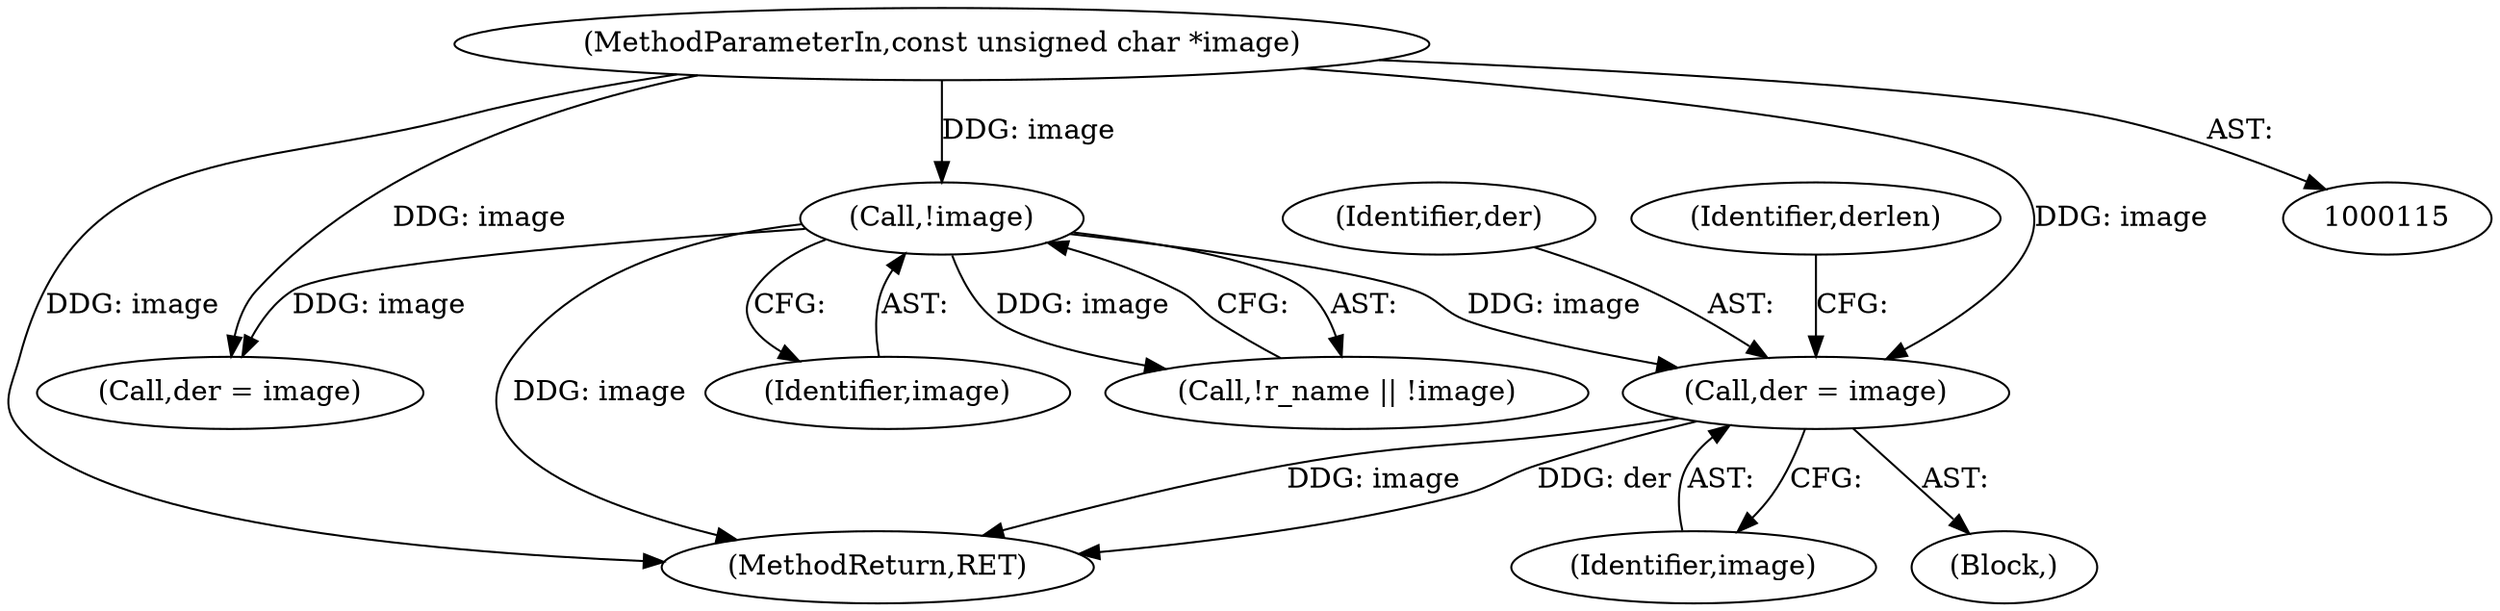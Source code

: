 digraph "0_gnupg_a7eed17a0b2a1c09ef986f3b4b323cd31cea2b64@pointer" {
"1000140" [label="(Call,der = image)"];
"1000131" [label="(Call,!image)"];
"1000117" [label="(MethodParameterIn,const unsigned char *image)"];
"1000445" [label="(MethodReturn,RET)"];
"1000141" [label="(Identifier,der)"];
"1000132" [label="(Identifier,image)"];
"1000119" [label="(Block,)"];
"1000140" [label="(Call,der = image)"];
"1000248" [label="(Call,der = image)"];
"1000144" [label="(Identifier,derlen)"];
"1000142" [label="(Identifier,image)"];
"1000131" [label="(Call,!image)"];
"1000117" [label="(MethodParameterIn,const unsigned char *image)"];
"1000128" [label="(Call,!r_name || !image)"];
"1000140" -> "1000119"  [label="AST: "];
"1000140" -> "1000142"  [label="CFG: "];
"1000141" -> "1000140"  [label="AST: "];
"1000142" -> "1000140"  [label="AST: "];
"1000144" -> "1000140"  [label="CFG: "];
"1000140" -> "1000445"  [label="DDG: image"];
"1000140" -> "1000445"  [label="DDG: der"];
"1000131" -> "1000140"  [label="DDG: image"];
"1000117" -> "1000140"  [label="DDG: image"];
"1000131" -> "1000128"  [label="AST: "];
"1000131" -> "1000132"  [label="CFG: "];
"1000132" -> "1000131"  [label="AST: "];
"1000128" -> "1000131"  [label="CFG: "];
"1000131" -> "1000445"  [label="DDG: image"];
"1000131" -> "1000128"  [label="DDG: image"];
"1000117" -> "1000131"  [label="DDG: image"];
"1000131" -> "1000248"  [label="DDG: image"];
"1000117" -> "1000115"  [label="AST: "];
"1000117" -> "1000445"  [label="DDG: image"];
"1000117" -> "1000248"  [label="DDG: image"];
}
